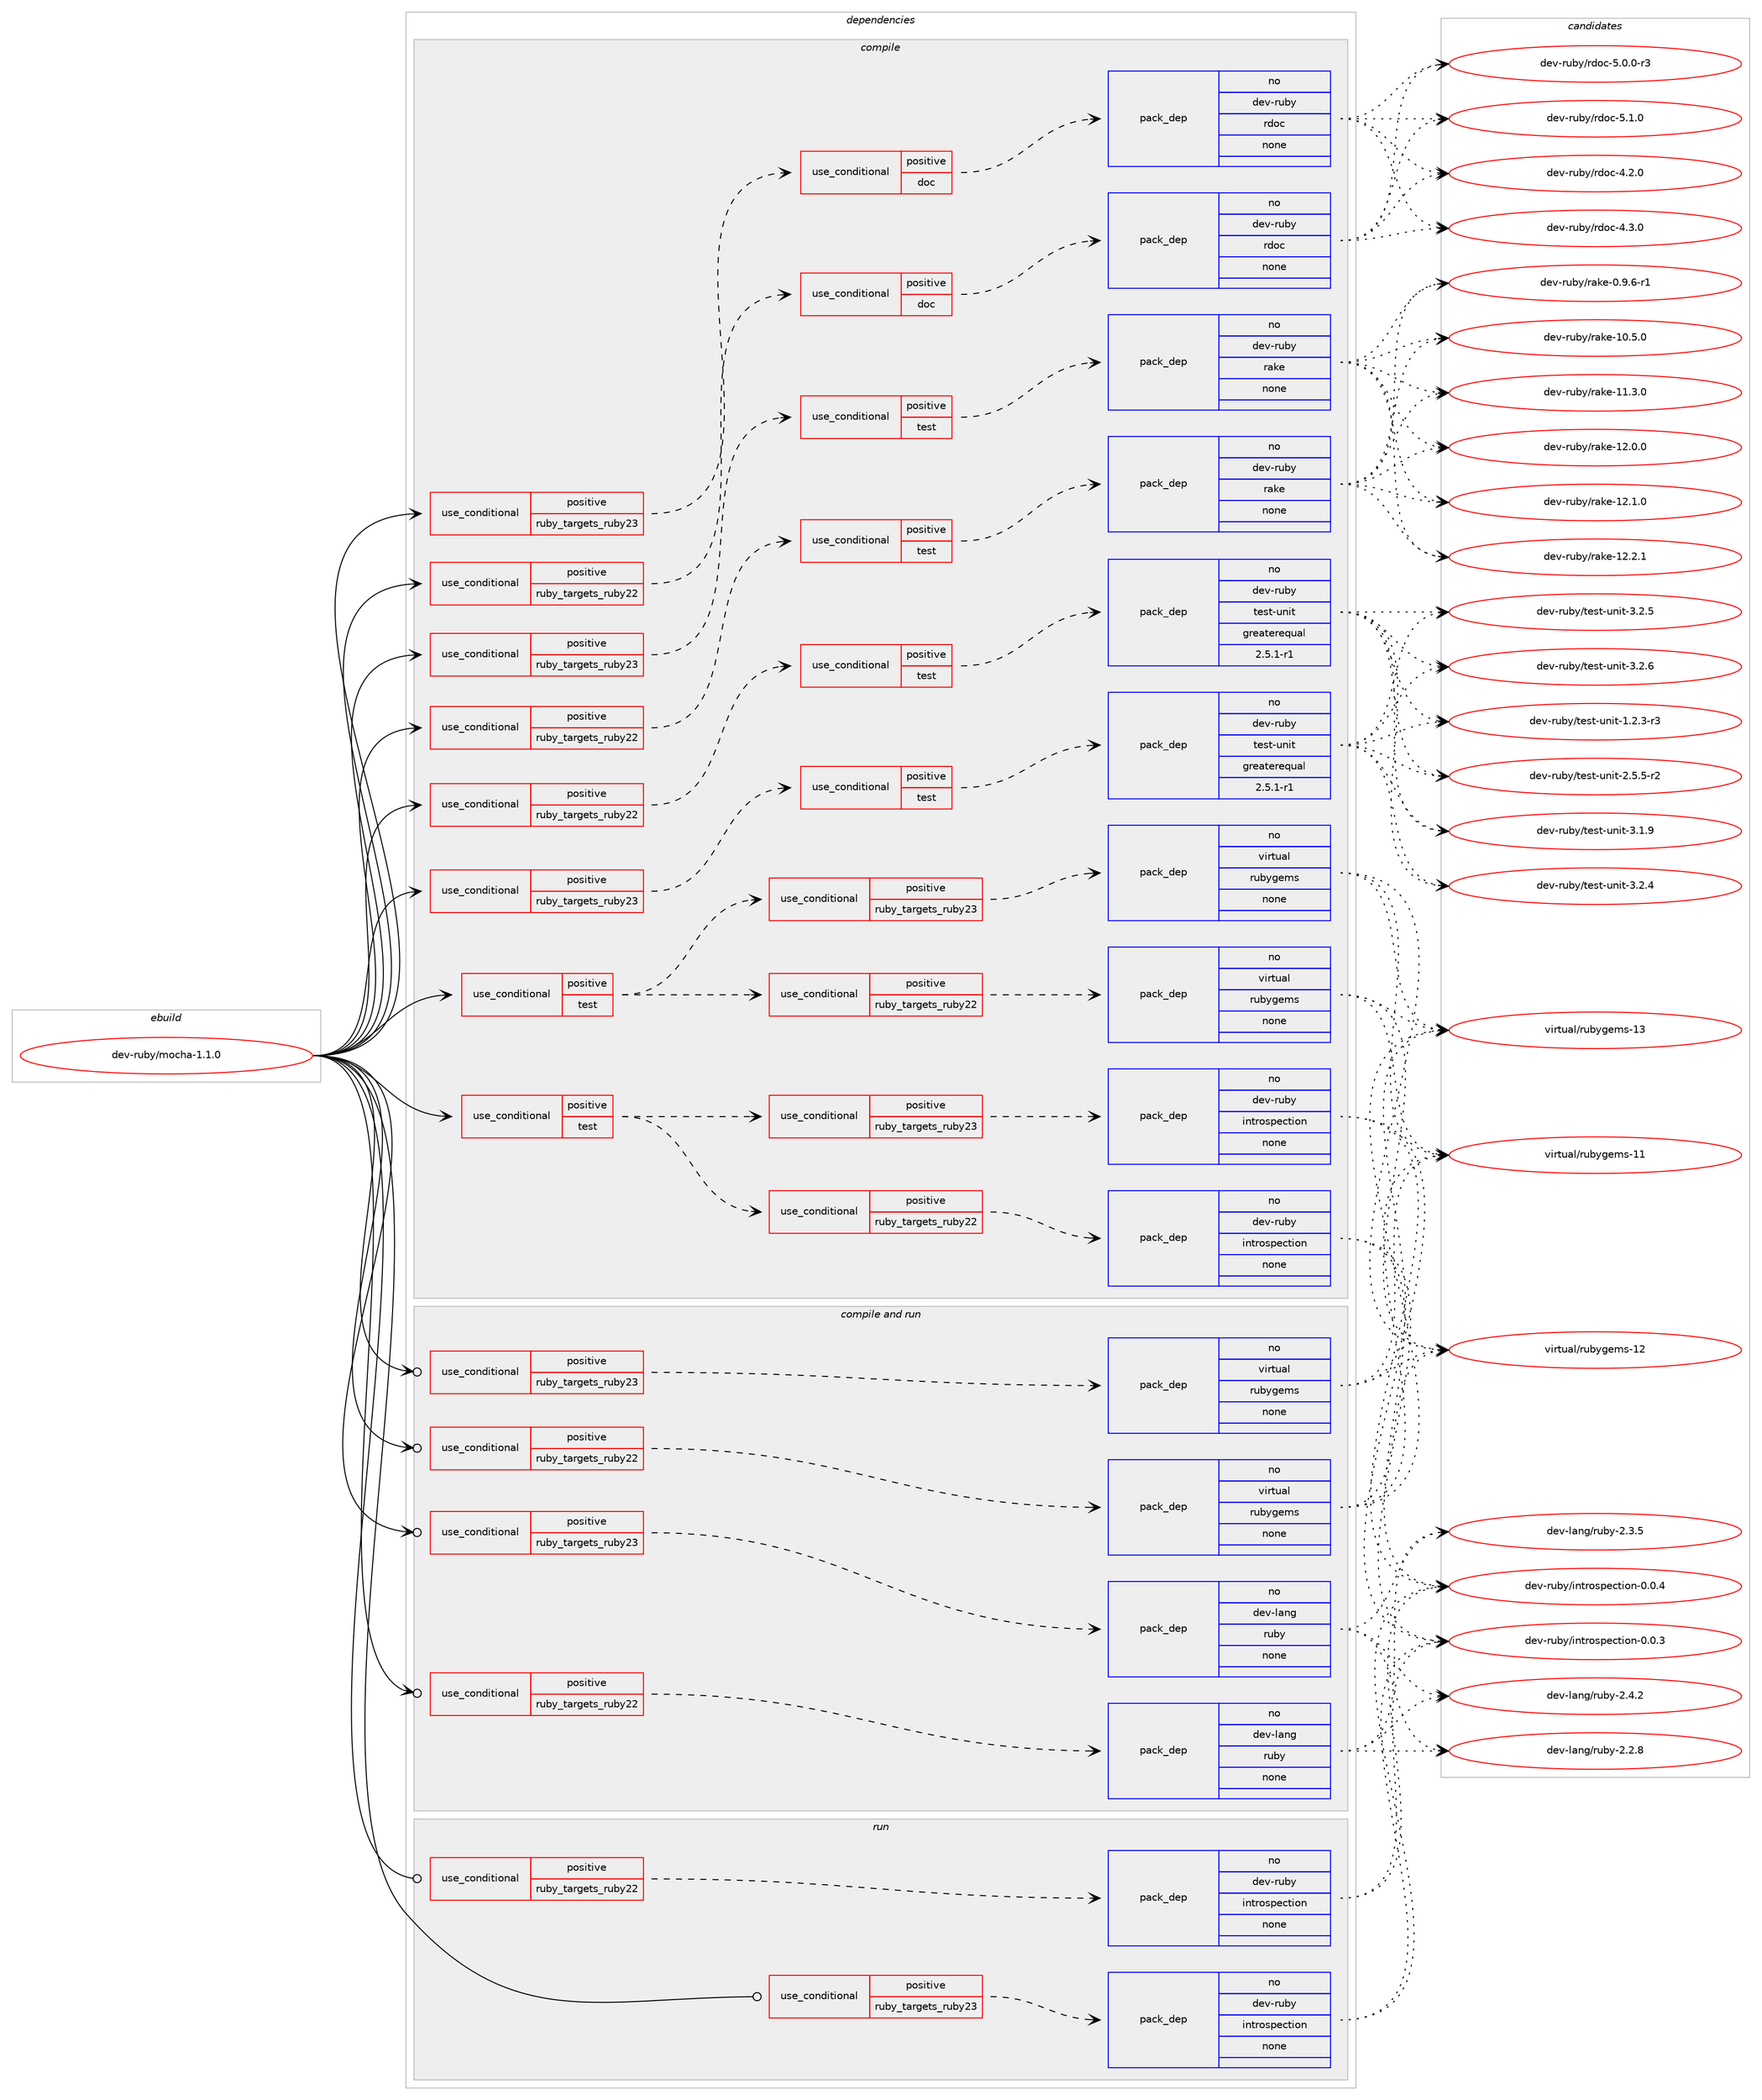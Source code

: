 digraph prolog {

# *************
# Graph options
# *************

newrank=true;
concentrate=true;
compound=true;
graph [rankdir=LR,fontname=Helvetica,fontsize=10,ranksep=1.5];#, ranksep=2.5, nodesep=0.2];
edge  [arrowhead=vee];
node  [fontname=Helvetica,fontsize=10];

# **********
# The ebuild
# **********

subgraph cluster_leftcol {
color=gray;
rank=same;
label=<<i>ebuild</i>>;
id [label="dev-ruby/mocha-1.1.0", color=red, width=4, href="../dev-ruby/mocha-1.1.0.svg"];
}

# ****************
# The dependencies
# ****************

subgraph cluster_midcol {
color=gray;
label=<<i>dependencies</i>>;
subgraph cluster_compile {
fillcolor="#eeeeee";
style=filled;
label=<<i>compile</i>>;
subgraph cond62272 {
dependency248704 [label=<<TABLE BORDER="0" CELLBORDER="1" CELLSPACING="0" CELLPADDING="4"><TR><TD ROWSPAN="3" CELLPADDING="10">use_conditional</TD></TR><TR><TD>positive</TD></TR><TR><TD>ruby_targets_ruby22</TD></TR></TABLE>>, shape=none, color=red];
subgraph cond62273 {
dependency248705 [label=<<TABLE BORDER="0" CELLBORDER="1" CELLSPACING="0" CELLPADDING="4"><TR><TD ROWSPAN="3" CELLPADDING="10">use_conditional</TD></TR><TR><TD>positive</TD></TR><TR><TD>doc</TD></TR></TABLE>>, shape=none, color=red];
subgraph pack182341 {
dependency248706 [label=<<TABLE BORDER="0" CELLBORDER="1" CELLSPACING="0" CELLPADDING="4" WIDTH="220"><TR><TD ROWSPAN="6" CELLPADDING="30">pack_dep</TD></TR><TR><TD WIDTH="110">no</TD></TR><TR><TD>dev-ruby</TD></TR><TR><TD>rdoc</TD></TR><TR><TD>none</TD></TR><TR><TD></TD></TR></TABLE>>, shape=none, color=blue];
}
dependency248705:e -> dependency248706:w [weight=20,style="dashed",arrowhead="vee"];
}
dependency248704:e -> dependency248705:w [weight=20,style="dashed",arrowhead="vee"];
}
id:e -> dependency248704:w [weight=20,style="solid",arrowhead="vee"];
subgraph cond62274 {
dependency248707 [label=<<TABLE BORDER="0" CELLBORDER="1" CELLSPACING="0" CELLPADDING="4"><TR><TD ROWSPAN="3" CELLPADDING="10">use_conditional</TD></TR><TR><TD>positive</TD></TR><TR><TD>ruby_targets_ruby22</TD></TR></TABLE>>, shape=none, color=red];
subgraph cond62275 {
dependency248708 [label=<<TABLE BORDER="0" CELLBORDER="1" CELLSPACING="0" CELLPADDING="4"><TR><TD ROWSPAN="3" CELLPADDING="10">use_conditional</TD></TR><TR><TD>positive</TD></TR><TR><TD>test</TD></TR></TABLE>>, shape=none, color=red];
subgraph pack182342 {
dependency248709 [label=<<TABLE BORDER="0" CELLBORDER="1" CELLSPACING="0" CELLPADDING="4" WIDTH="220"><TR><TD ROWSPAN="6" CELLPADDING="30">pack_dep</TD></TR><TR><TD WIDTH="110">no</TD></TR><TR><TD>dev-ruby</TD></TR><TR><TD>rake</TD></TR><TR><TD>none</TD></TR><TR><TD></TD></TR></TABLE>>, shape=none, color=blue];
}
dependency248708:e -> dependency248709:w [weight=20,style="dashed",arrowhead="vee"];
}
dependency248707:e -> dependency248708:w [weight=20,style="dashed",arrowhead="vee"];
}
id:e -> dependency248707:w [weight=20,style="solid",arrowhead="vee"];
subgraph cond62276 {
dependency248710 [label=<<TABLE BORDER="0" CELLBORDER="1" CELLSPACING="0" CELLPADDING="4"><TR><TD ROWSPAN="3" CELLPADDING="10">use_conditional</TD></TR><TR><TD>positive</TD></TR><TR><TD>ruby_targets_ruby22</TD></TR></TABLE>>, shape=none, color=red];
subgraph cond62277 {
dependency248711 [label=<<TABLE BORDER="0" CELLBORDER="1" CELLSPACING="0" CELLPADDING="4"><TR><TD ROWSPAN="3" CELLPADDING="10">use_conditional</TD></TR><TR><TD>positive</TD></TR><TR><TD>test</TD></TR></TABLE>>, shape=none, color=red];
subgraph pack182343 {
dependency248712 [label=<<TABLE BORDER="0" CELLBORDER="1" CELLSPACING="0" CELLPADDING="4" WIDTH="220"><TR><TD ROWSPAN="6" CELLPADDING="30">pack_dep</TD></TR><TR><TD WIDTH="110">no</TD></TR><TR><TD>dev-ruby</TD></TR><TR><TD>test-unit</TD></TR><TR><TD>greaterequal</TD></TR><TR><TD>2.5.1-r1</TD></TR></TABLE>>, shape=none, color=blue];
}
dependency248711:e -> dependency248712:w [weight=20,style="dashed",arrowhead="vee"];
}
dependency248710:e -> dependency248711:w [weight=20,style="dashed",arrowhead="vee"];
}
id:e -> dependency248710:w [weight=20,style="solid",arrowhead="vee"];
subgraph cond62278 {
dependency248713 [label=<<TABLE BORDER="0" CELLBORDER="1" CELLSPACING="0" CELLPADDING="4"><TR><TD ROWSPAN="3" CELLPADDING="10">use_conditional</TD></TR><TR><TD>positive</TD></TR><TR><TD>ruby_targets_ruby23</TD></TR></TABLE>>, shape=none, color=red];
subgraph cond62279 {
dependency248714 [label=<<TABLE BORDER="0" CELLBORDER="1" CELLSPACING="0" CELLPADDING="4"><TR><TD ROWSPAN="3" CELLPADDING="10">use_conditional</TD></TR><TR><TD>positive</TD></TR><TR><TD>doc</TD></TR></TABLE>>, shape=none, color=red];
subgraph pack182344 {
dependency248715 [label=<<TABLE BORDER="0" CELLBORDER="1" CELLSPACING="0" CELLPADDING="4" WIDTH="220"><TR><TD ROWSPAN="6" CELLPADDING="30">pack_dep</TD></TR><TR><TD WIDTH="110">no</TD></TR><TR><TD>dev-ruby</TD></TR><TR><TD>rdoc</TD></TR><TR><TD>none</TD></TR><TR><TD></TD></TR></TABLE>>, shape=none, color=blue];
}
dependency248714:e -> dependency248715:w [weight=20,style="dashed",arrowhead="vee"];
}
dependency248713:e -> dependency248714:w [weight=20,style="dashed",arrowhead="vee"];
}
id:e -> dependency248713:w [weight=20,style="solid",arrowhead="vee"];
subgraph cond62280 {
dependency248716 [label=<<TABLE BORDER="0" CELLBORDER="1" CELLSPACING="0" CELLPADDING="4"><TR><TD ROWSPAN="3" CELLPADDING="10">use_conditional</TD></TR><TR><TD>positive</TD></TR><TR><TD>ruby_targets_ruby23</TD></TR></TABLE>>, shape=none, color=red];
subgraph cond62281 {
dependency248717 [label=<<TABLE BORDER="0" CELLBORDER="1" CELLSPACING="0" CELLPADDING="4"><TR><TD ROWSPAN="3" CELLPADDING="10">use_conditional</TD></TR><TR><TD>positive</TD></TR><TR><TD>test</TD></TR></TABLE>>, shape=none, color=red];
subgraph pack182345 {
dependency248718 [label=<<TABLE BORDER="0" CELLBORDER="1" CELLSPACING="0" CELLPADDING="4" WIDTH="220"><TR><TD ROWSPAN="6" CELLPADDING="30">pack_dep</TD></TR><TR><TD WIDTH="110">no</TD></TR><TR><TD>dev-ruby</TD></TR><TR><TD>rake</TD></TR><TR><TD>none</TD></TR><TR><TD></TD></TR></TABLE>>, shape=none, color=blue];
}
dependency248717:e -> dependency248718:w [weight=20,style="dashed",arrowhead="vee"];
}
dependency248716:e -> dependency248717:w [weight=20,style="dashed",arrowhead="vee"];
}
id:e -> dependency248716:w [weight=20,style="solid",arrowhead="vee"];
subgraph cond62282 {
dependency248719 [label=<<TABLE BORDER="0" CELLBORDER="1" CELLSPACING="0" CELLPADDING="4"><TR><TD ROWSPAN="3" CELLPADDING="10">use_conditional</TD></TR><TR><TD>positive</TD></TR><TR><TD>ruby_targets_ruby23</TD></TR></TABLE>>, shape=none, color=red];
subgraph cond62283 {
dependency248720 [label=<<TABLE BORDER="0" CELLBORDER="1" CELLSPACING="0" CELLPADDING="4"><TR><TD ROWSPAN="3" CELLPADDING="10">use_conditional</TD></TR><TR><TD>positive</TD></TR><TR><TD>test</TD></TR></TABLE>>, shape=none, color=red];
subgraph pack182346 {
dependency248721 [label=<<TABLE BORDER="0" CELLBORDER="1" CELLSPACING="0" CELLPADDING="4" WIDTH="220"><TR><TD ROWSPAN="6" CELLPADDING="30">pack_dep</TD></TR><TR><TD WIDTH="110">no</TD></TR><TR><TD>dev-ruby</TD></TR><TR><TD>test-unit</TD></TR><TR><TD>greaterequal</TD></TR><TR><TD>2.5.1-r1</TD></TR></TABLE>>, shape=none, color=blue];
}
dependency248720:e -> dependency248721:w [weight=20,style="dashed",arrowhead="vee"];
}
dependency248719:e -> dependency248720:w [weight=20,style="dashed",arrowhead="vee"];
}
id:e -> dependency248719:w [weight=20,style="solid",arrowhead="vee"];
subgraph cond62284 {
dependency248722 [label=<<TABLE BORDER="0" CELLBORDER="1" CELLSPACING="0" CELLPADDING="4"><TR><TD ROWSPAN="3" CELLPADDING="10">use_conditional</TD></TR><TR><TD>positive</TD></TR><TR><TD>test</TD></TR></TABLE>>, shape=none, color=red];
subgraph cond62285 {
dependency248723 [label=<<TABLE BORDER="0" CELLBORDER="1" CELLSPACING="0" CELLPADDING="4"><TR><TD ROWSPAN="3" CELLPADDING="10">use_conditional</TD></TR><TR><TD>positive</TD></TR><TR><TD>ruby_targets_ruby22</TD></TR></TABLE>>, shape=none, color=red];
subgraph pack182347 {
dependency248724 [label=<<TABLE BORDER="0" CELLBORDER="1" CELLSPACING="0" CELLPADDING="4" WIDTH="220"><TR><TD ROWSPAN="6" CELLPADDING="30">pack_dep</TD></TR><TR><TD WIDTH="110">no</TD></TR><TR><TD>dev-ruby</TD></TR><TR><TD>introspection</TD></TR><TR><TD>none</TD></TR><TR><TD></TD></TR></TABLE>>, shape=none, color=blue];
}
dependency248723:e -> dependency248724:w [weight=20,style="dashed",arrowhead="vee"];
}
dependency248722:e -> dependency248723:w [weight=20,style="dashed",arrowhead="vee"];
subgraph cond62286 {
dependency248725 [label=<<TABLE BORDER="0" CELLBORDER="1" CELLSPACING="0" CELLPADDING="4"><TR><TD ROWSPAN="3" CELLPADDING="10">use_conditional</TD></TR><TR><TD>positive</TD></TR><TR><TD>ruby_targets_ruby23</TD></TR></TABLE>>, shape=none, color=red];
subgraph pack182348 {
dependency248726 [label=<<TABLE BORDER="0" CELLBORDER="1" CELLSPACING="0" CELLPADDING="4" WIDTH="220"><TR><TD ROWSPAN="6" CELLPADDING="30">pack_dep</TD></TR><TR><TD WIDTH="110">no</TD></TR><TR><TD>dev-ruby</TD></TR><TR><TD>introspection</TD></TR><TR><TD>none</TD></TR><TR><TD></TD></TR></TABLE>>, shape=none, color=blue];
}
dependency248725:e -> dependency248726:w [weight=20,style="dashed",arrowhead="vee"];
}
dependency248722:e -> dependency248725:w [weight=20,style="dashed",arrowhead="vee"];
}
id:e -> dependency248722:w [weight=20,style="solid",arrowhead="vee"];
subgraph cond62287 {
dependency248727 [label=<<TABLE BORDER="0" CELLBORDER="1" CELLSPACING="0" CELLPADDING="4"><TR><TD ROWSPAN="3" CELLPADDING="10">use_conditional</TD></TR><TR><TD>positive</TD></TR><TR><TD>test</TD></TR></TABLE>>, shape=none, color=red];
subgraph cond62288 {
dependency248728 [label=<<TABLE BORDER="0" CELLBORDER="1" CELLSPACING="0" CELLPADDING="4"><TR><TD ROWSPAN="3" CELLPADDING="10">use_conditional</TD></TR><TR><TD>positive</TD></TR><TR><TD>ruby_targets_ruby22</TD></TR></TABLE>>, shape=none, color=red];
subgraph pack182349 {
dependency248729 [label=<<TABLE BORDER="0" CELLBORDER="1" CELLSPACING="0" CELLPADDING="4" WIDTH="220"><TR><TD ROWSPAN="6" CELLPADDING="30">pack_dep</TD></TR><TR><TD WIDTH="110">no</TD></TR><TR><TD>virtual</TD></TR><TR><TD>rubygems</TD></TR><TR><TD>none</TD></TR><TR><TD></TD></TR></TABLE>>, shape=none, color=blue];
}
dependency248728:e -> dependency248729:w [weight=20,style="dashed",arrowhead="vee"];
}
dependency248727:e -> dependency248728:w [weight=20,style="dashed",arrowhead="vee"];
subgraph cond62289 {
dependency248730 [label=<<TABLE BORDER="0" CELLBORDER="1" CELLSPACING="0" CELLPADDING="4"><TR><TD ROWSPAN="3" CELLPADDING="10">use_conditional</TD></TR><TR><TD>positive</TD></TR><TR><TD>ruby_targets_ruby23</TD></TR></TABLE>>, shape=none, color=red];
subgraph pack182350 {
dependency248731 [label=<<TABLE BORDER="0" CELLBORDER="1" CELLSPACING="0" CELLPADDING="4" WIDTH="220"><TR><TD ROWSPAN="6" CELLPADDING="30">pack_dep</TD></TR><TR><TD WIDTH="110">no</TD></TR><TR><TD>virtual</TD></TR><TR><TD>rubygems</TD></TR><TR><TD>none</TD></TR><TR><TD></TD></TR></TABLE>>, shape=none, color=blue];
}
dependency248730:e -> dependency248731:w [weight=20,style="dashed",arrowhead="vee"];
}
dependency248727:e -> dependency248730:w [weight=20,style="dashed",arrowhead="vee"];
}
id:e -> dependency248727:w [weight=20,style="solid",arrowhead="vee"];
}
subgraph cluster_compileandrun {
fillcolor="#eeeeee";
style=filled;
label=<<i>compile and run</i>>;
subgraph cond62290 {
dependency248732 [label=<<TABLE BORDER="0" CELLBORDER="1" CELLSPACING="0" CELLPADDING="4"><TR><TD ROWSPAN="3" CELLPADDING="10">use_conditional</TD></TR><TR><TD>positive</TD></TR><TR><TD>ruby_targets_ruby22</TD></TR></TABLE>>, shape=none, color=red];
subgraph pack182351 {
dependency248733 [label=<<TABLE BORDER="0" CELLBORDER="1" CELLSPACING="0" CELLPADDING="4" WIDTH="220"><TR><TD ROWSPAN="6" CELLPADDING="30">pack_dep</TD></TR><TR><TD WIDTH="110">no</TD></TR><TR><TD>dev-lang</TD></TR><TR><TD>ruby</TD></TR><TR><TD>none</TD></TR><TR><TD></TD></TR></TABLE>>, shape=none, color=blue];
}
dependency248732:e -> dependency248733:w [weight=20,style="dashed",arrowhead="vee"];
}
id:e -> dependency248732:w [weight=20,style="solid",arrowhead="odotvee"];
subgraph cond62291 {
dependency248734 [label=<<TABLE BORDER="0" CELLBORDER="1" CELLSPACING="0" CELLPADDING="4"><TR><TD ROWSPAN="3" CELLPADDING="10">use_conditional</TD></TR><TR><TD>positive</TD></TR><TR><TD>ruby_targets_ruby22</TD></TR></TABLE>>, shape=none, color=red];
subgraph pack182352 {
dependency248735 [label=<<TABLE BORDER="0" CELLBORDER="1" CELLSPACING="0" CELLPADDING="4" WIDTH="220"><TR><TD ROWSPAN="6" CELLPADDING="30">pack_dep</TD></TR><TR><TD WIDTH="110">no</TD></TR><TR><TD>virtual</TD></TR><TR><TD>rubygems</TD></TR><TR><TD>none</TD></TR><TR><TD></TD></TR></TABLE>>, shape=none, color=blue];
}
dependency248734:e -> dependency248735:w [weight=20,style="dashed",arrowhead="vee"];
}
id:e -> dependency248734:w [weight=20,style="solid",arrowhead="odotvee"];
subgraph cond62292 {
dependency248736 [label=<<TABLE BORDER="0" CELLBORDER="1" CELLSPACING="0" CELLPADDING="4"><TR><TD ROWSPAN="3" CELLPADDING="10">use_conditional</TD></TR><TR><TD>positive</TD></TR><TR><TD>ruby_targets_ruby23</TD></TR></TABLE>>, shape=none, color=red];
subgraph pack182353 {
dependency248737 [label=<<TABLE BORDER="0" CELLBORDER="1" CELLSPACING="0" CELLPADDING="4" WIDTH="220"><TR><TD ROWSPAN="6" CELLPADDING="30">pack_dep</TD></TR><TR><TD WIDTH="110">no</TD></TR><TR><TD>dev-lang</TD></TR><TR><TD>ruby</TD></TR><TR><TD>none</TD></TR><TR><TD></TD></TR></TABLE>>, shape=none, color=blue];
}
dependency248736:e -> dependency248737:w [weight=20,style="dashed",arrowhead="vee"];
}
id:e -> dependency248736:w [weight=20,style="solid",arrowhead="odotvee"];
subgraph cond62293 {
dependency248738 [label=<<TABLE BORDER="0" CELLBORDER="1" CELLSPACING="0" CELLPADDING="4"><TR><TD ROWSPAN="3" CELLPADDING="10">use_conditional</TD></TR><TR><TD>positive</TD></TR><TR><TD>ruby_targets_ruby23</TD></TR></TABLE>>, shape=none, color=red];
subgraph pack182354 {
dependency248739 [label=<<TABLE BORDER="0" CELLBORDER="1" CELLSPACING="0" CELLPADDING="4" WIDTH="220"><TR><TD ROWSPAN="6" CELLPADDING="30">pack_dep</TD></TR><TR><TD WIDTH="110">no</TD></TR><TR><TD>virtual</TD></TR><TR><TD>rubygems</TD></TR><TR><TD>none</TD></TR><TR><TD></TD></TR></TABLE>>, shape=none, color=blue];
}
dependency248738:e -> dependency248739:w [weight=20,style="dashed",arrowhead="vee"];
}
id:e -> dependency248738:w [weight=20,style="solid",arrowhead="odotvee"];
}
subgraph cluster_run {
fillcolor="#eeeeee";
style=filled;
label=<<i>run</i>>;
subgraph cond62294 {
dependency248740 [label=<<TABLE BORDER="0" CELLBORDER="1" CELLSPACING="0" CELLPADDING="4"><TR><TD ROWSPAN="3" CELLPADDING="10">use_conditional</TD></TR><TR><TD>positive</TD></TR><TR><TD>ruby_targets_ruby22</TD></TR></TABLE>>, shape=none, color=red];
subgraph pack182355 {
dependency248741 [label=<<TABLE BORDER="0" CELLBORDER="1" CELLSPACING="0" CELLPADDING="4" WIDTH="220"><TR><TD ROWSPAN="6" CELLPADDING="30">pack_dep</TD></TR><TR><TD WIDTH="110">no</TD></TR><TR><TD>dev-ruby</TD></TR><TR><TD>introspection</TD></TR><TR><TD>none</TD></TR><TR><TD></TD></TR></TABLE>>, shape=none, color=blue];
}
dependency248740:e -> dependency248741:w [weight=20,style="dashed",arrowhead="vee"];
}
id:e -> dependency248740:w [weight=20,style="solid",arrowhead="odot"];
subgraph cond62295 {
dependency248742 [label=<<TABLE BORDER="0" CELLBORDER="1" CELLSPACING="0" CELLPADDING="4"><TR><TD ROWSPAN="3" CELLPADDING="10">use_conditional</TD></TR><TR><TD>positive</TD></TR><TR><TD>ruby_targets_ruby23</TD></TR></TABLE>>, shape=none, color=red];
subgraph pack182356 {
dependency248743 [label=<<TABLE BORDER="0" CELLBORDER="1" CELLSPACING="0" CELLPADDING="4" WIDTH="220"><TR><TD ROWSPAN="6" CELLPADDING="30">pack_dep</TD></TR><TR><TD WIDTH="110">no</TD></TR><TR><TD>dev-ruby</TD></TR><TR><TD>introspection</TD></TR><TR><TD>none</TD></TR><TR><TD></TD></TR></TABLE>>, shape=none, color=blue];
}
dependency248742:e -> dependency248743:w [weight=20,style="dashed",arrowhead="vee"];
}
id:e -> dependency248742:w [weight=20,style="solid",arrowhead="odot"];
}
}

# **************
# The candidates
# **************

subgraph cluster_choices {
rank=same;
color=gray;
label=<<i>candidates</i>>;

subgraph choice182341 {
color=black;
nodesep=1;
choice10010111845114117981214711410011199455246504648 [label="dev-ruby/rdoc-4.2.0", color=red, width=4,href="../dev-ruby/rdoc-4.2.0.svg"];
choice10010111845114117981214711410011199455246514648 [label="dev-ruby/rdoc-4.3.0", color=red, width=4,href="../dev-ruby/rdoc-4.3.0.svg"];
choice100101118451141179812147114100111994553464846484511451 [label="dev-ruby/rdoc-5.0.0-r3", color=red, width=4,href="../dev-ruby/rdoc-5.0.0-r3.svg"];
choice10010111845114117981214711410011199455346494648 [label="dev-ruby/rdoc-5.1.0", color=red, width=4,href="../dev-ruby/rdoc-5.1.0.svg"];
dependency248706:e -> choice10010111845114117981214711410011199455246504648:w [style=dotted,weight="100"];
dependency248706:e -> choice10010111845114117981214711410011199455246514648:w [style=dotted,weight="100"];
dependency248706:e -> choice100101118451141179812147114100111994553464846484511451:w [style=dotted,weight="100"];
dependency248706:e -> choice10010111845114117981214711410011199455346494648:w [style=dotted,weight="100"];
}
subgraph choice182342 {
color=black;
nodesep=1;
choice100101118451141179812147114971071014548465746544511449 [label="dev-ruby/rake-0.9.6-r1", color=red, width=4,href="../dev-ruby/rake-0.9.6-r1.svg"];
choice1001011184511411798121471149710710145494846534648 [label="dev-ruby/rake-10.5.0", color=red, width=4,href="../dev-ruby/rake-10.5.0.svg"];
choice1001011184511411798121471149710710145494946514648 [label="dev-ruby/rake-11.3.0", color=red, width=4,href="../dev-ruby/rake-11.3.0.svg"];
choice1001011184511411798121471149710710145495046484648 [label="dev-ruby/rake-12.0.0", color=red, width=4,href="../dev-ruby/rake-12.0.0.svg"];
choice1001011184511411798121471149710710145495046494648 [label="dev-ruby/rake-12.1.0", color=red, width=4,href="../dev-ruby/rake-12.1.0.svg"];
choice1001011184511411798121471149710710145495046504649 [label="dev-ruby/rake-12.2.1", color=red, width=4,href="../dev-ruby/rake-12.2.1.svg"];
dependency248709:e -> choice100101118451141179812147114971071014548465746544511449:w [style=dotted,weight="100"];
dependency248709:e -> choice1001011184511411798121471149710710145494846534648:w [style=dotted,weight="100"];
dependency248709:e -> choice1001011184511411798121471149710710145494946514648:w [style=dotted,weight="100"];
dependency248709:e -> choice1001011184511411798121471149710710145495046484648:w [style=dotted,weight="100"];
dependency248709:e -> choice1001011184511411798121471149710710145495046494648:w [style=dotted,weight="100"];
dependency248709:e -> choice1001011184511411798121471149710710145495046504649:w [style=dotted,weight="100"];
}
subgraph choice182343 {
color=black;
nodesep=1;
choice100101118451141179812147116101115116451171101051164549465046514511451 [label="dev-ruby/test-unit-1.2.3-r3", color=red, width=4,href="../dev-ruby/test-unit-1.2.3-r3.svg"];
choice100101118451141179812147116101115116451171101051164550465346534511450 [label="dev-ruby/test-unit-2.5.5-r2", color=red, width=4,href="../dev-ruby/test-unit-2.5.5-r2.svg"];
choice10010111845114117981214711610111511645117110105116455146494657 [label="dev-ruby/test-unit-3.1.9", color=red, width=4,href="../dev-ruby/test-unit-3.1.9.svg"];
choice10010111845114117981214711610111511645117110105116455146504652 [label="dev-ruby/test-unit-3.2.4", color=red, width=4,href="../dev-ruby/test-unit-3.2.4.svg"];
choice10010111845114117981214711610111511645117110105116455146504653 [label="dev-ruby/test-unit-3.2.5", color=red, width=4,href="../dev-ruby/test-unit-3.2.5.svg"];
choice10010111845114117981214711610111511645117110105116455146504654 [label="dev-ruby/test-unit-3.2.6", color=red, width=4,href="../dev-ruby/test-unit-3.2.6.svg"];
dependency248712:e -> choice100101118451141179812147116101115116451171101051164549465046514511451:w [style=dotted,weight="100"];
dependency248712:e -> choice100101118451141179812147116101115116451171101051164550465346534511450:w [style=dotted,weight="100"];
dependency248712:e -> choice10010111845114117981214711610111511645117110105116455146494657:w [style=dotted,weight="100"];
dependency248712:e -> choice10010111845114117981214711610111511645117110105116455146504652:w [style=dotted,weight="100"];
dependency248712:e -> choice10010111845114117981214711610111511645117110105116455146504653:w [style=dotted,weight="100"];
dependency248712:e -> choice10010111845114117981214711610111511645117110105116455146504654:w [style=dotted,weight="100"];
}
subgraph choice182344 {
color=black;
nodesep=1;
choice10010111845114117981214711410011199455246504648 [label="dev-ruby/rdoc-4.2.0", color=red, width=4,href="../dev-ruby/rdoc-4.2.0.svg"];
choice10010111845114117981214711410011199455246514648 [label="dev-ruby/rdoc-4.3.0", color=red, width=4,href="../dev-ruby/rdoc-4.3.0.svg"];
choice100101118451141179812147114100111994553464846484511451 [label="dev-ruby/rdoc-5.0.0-r3", color=red, width=4,href="../dev-ruby/rdoc-5.0.0-r3.svg"];
choice10010111845114117981214711410011199455346494648 [label="dev-ruby/rdoc-5.1.0", color=red, width=4,href="../dev-ruby/rdoc-5.1.0.svg"];
dependency248715:e -> choice10010111845114117981214711410011199455246504648:w [style=dotted,weight="100"];
dependency248715:e -> choice10010111845114117981214711410011199455246514648:w [style=dotted,weight="100"];
dependency248715:e -> choice100101118451141179812147114100111994553464846484511451:w [style=dotted,weight="100"];
dependency248715:e -> choice10010111845114117981214711410011199455346494648:w [style=dotted,weight="100"];
}
subgraph choice182345 {
color=black;
nodesep=1;
choice100101118451141179812147114971071014548465746544511449 [label="dev-ruby/rake-0.9.6-r1", color=red, width=4,href="../dev-ruby/rake-0.9.6-r1.svg"];
choice1001011184511411798121471149710710145494846534648 [label="dev-ruby/rake-10.5.0", color=red, width=4,href="../dev-ruby/rake-10.5.0.svg"];
choice1001011184511411798121471149710710145494946514648 [label="dev-ruby/rake-11.3.0", color=red, width=4,href="../dev-ruby/rake-11.3.0.svg"];
choice1001011184511411798121471149710710145495046484648 [label="dev-ruby/rake-12.0.0", color=red, width=4,href="../dev-ruby/rake-12.0.0.svg"];
choice1001011184511411798121471149710710145495046494648 [label="dev-ruby/rake-12.1.0", color=red, width=4,href="../dev-ruby/rake-12.1.0.svg"];
choice1001011184511411798121471149710710145495046504649 [label="dev-ruby/rake-12.2.1", color=red, width=4,href="../dev-ruby/rake-12.2.1.svg"];
dependency248718:e -> choice100101118451141179812147114971071014548465746544511449:w [style=dotted,weight="100"];
dependency248718:e -> choice1001011184511411798121471149710710145494846534648:w [style=dotted,weight="100"];
dependency248718:e -> choice1001011184511411798121471149710710145494946514648:w [style=dotted,weight="100"];
dependency248718:e -> choice1001011184511411798121471149710710145495046484648:w [style=dotted,weight="100"];
dependency248718:e -> choice1001011184511411798121471149710710145495046494648:w [style=dotted,weight="100"];
dependency248718:e -> choice1001011184511411798121471149710710145495046504649:w [style=dotted,weight="100"];
}
subgraph choice182346 {
color=black;
nodesep=1;
choice100101118451141179812147116101115116451171101051164549465046514511451 [label="dev-ruby/test-unit-1.2.3-r3", color=red, width=4,href="../dev-ruby/test-unit-1.2.3-r3.svg"];
choice100101118451141179812147116101115116451171101051164550465346534511450 [label="dev-ruby/test-unit-2.5.5-r2", color=red, width=4,href="../dev-ruby/test-unit-2.5.5-r2.svg"];
choice10010111845114117981214711610111511645117110105116455146494657 [label="dev-ruby/test-unit-3.1.9", color=red, width=4,href="../dev-ruby/test-unit-3.1.9.svg"];
choice10010111845114117981214711610111511645117110105116455146504652 [label="dev-ruby/test-unit-3.2.4", color=red, width=4,href="../dev-ruby/test-unit-3.2.4.svg"];
choice10010111845114117981214711610111511645117110105116455146504653 [label="dev-ruby/test-unit-3.2.5", color=red, width=4,href="../dev-ruby/test-unit-3.2.5.svg"];
choice10010111845114117981214711610111511645117110105116455146504654 [label="dev-ruby/test-unit-3.2.6", color=red, width=4,href="../dev-ruby/test-unit-3.2.6.svg"];
dependency248721:e -> choice100101118451141179812147116101115116451171101051164549465046514511451:w [style=dotted,weight="100"];
dependency248721:e -> choice100101118451141179812147116101115116451171101051164550465346534511450:w [style=dotted,weight="100"];
dependency248721:e -> choice10010111845114117981214711610111511645117110105116455146494657:w [style=dotted,weight="100"];
dependency248721:e -> choice10010111845114117981214711610111511645117110105116455146504652:w [style=dotted,weight="100"];
dependency248721:e -> choice10010111845114117981214711610111511645117110105116455146504653:w [style=dotted,weight="100"];
dependency248721:e -> choice10010111845114117981214711610111511645117110105116455146504654:w [style=dotted,weight="100"];
}
subgraph choice182347 {
color=black;
nodesep=1;
choice10010111845114117981214710511011611411111511210199116105111110454846484651 [label="dev-ruby/introspection-0.0.3", color=red, width=4,href="../dev-ruby/introspection-0.0.3.svg"];
choice10010111845114117981214710511011611411111511210199116105111110454846484652 [label="dev-ruby/introspection-0.0.4", color=red, width=4,href="../dev-ruby/introspection-0.0.4.svg"];
dependency248724:e -> choice10010111845114117981214710511011611411111511210199116105111110454846484651:w [style=dotted,weight="100"];
dependency248724:e -> choice10010111845114117981214710511011611411111511210199116105111110454846484652:w [style=dotted,weight="100"];
}
subgraph choice182348 {
color=black;
nodesep=1;
choice10010111845114117981214710511011611411111511210199116105111110454846484651 [label="dev-ruby/introspection-0.0.3", color=red, width=4,href="../dev-ruby/introspection-0.0.3.svg"];
choice10010111845114117981214710511011611411111511210199116105111110454846484652 [label="dev-ruby/introspection-0.0.4", color=red, width=4,href="../dev-ruby/introspection-0.0.4.svg"];
dependency248726:e -> choice10010111845114117981214710511011611411111511210199116105111110454846484651:w [style=dotted,weight="100"];
dependency248726:e -> choice10010111845114117981214710511011611411111511210199116105111110454846484652:w [style=dotted,weight="100"];
}
subgraph choice182349 {
color=black;
nodesep=1;
choice118105114116117971084711411798121103101109115454949 [label="virtual/rubygems-11", color=red, width=4,href="../virtual/rubygems-11.svg"];
choice118105114116117971084711411798121103101109115454950 [label="virtual/rubygems-12", color=red, width=4,href="../virtual/rubygems-12.svg"];
choice118105114116117971084711411798121103101109115454951 [label="virtual/rubygems-13", color=red, width=4,href="../virtual/rubygems-13.svg"];
dependency248729:e -> choice118105114116117971084711411798121103101109115454949:w [style=dotted,weight="100"];
dependency248729:e -> choice118105114116117971084711411798121103101109115454950:w [style=dotted,weight="100"];
dependency248729:e -> choice118105114116117971084711411798121103101109115454951:w [style=dotted,weight="100"];
}
subgraph choice182350 {
color=black;
nodesep=1;
choice118105114116117971084711411798121103101109115454949 [label="virtual/rubygems-11", color=red, width=4,href="../virtual/rubygems-11.svg"];
choice118105114116117971084711411798121103101109115454950 [label="virtual/rubygems-12", color=red, width=4,href="../virtual/rubygems-12.svg"];
choice118105114116117971084711411798121103101109115454951 [label="virtual/rubygems-13", color=red, width=4,href="../virtual/rubygems-13.svg"];
dependency248731:e -> choice118105114116117971084711411798121103101109115454949:w [style=dotted,weight="100"];
dependency248731:e -> choice118105114116117971084711411798121103101109115454950:w [style=dotted,weight="100"];
dependency248731:e -> choice118105114116117971084711411798121103101109115454951:w [style=dotted,weight="100"];
}
subgraph choice182351 {
color=black;
nodesep=1;
choice10010111845108971101034711411798121455046504656 [label="dev-lang/ruby-2.2.8", color=red, width=4,href="../dev-lang/ruby-2.2.8.svg"];
choice10010111845108971101034711411798121455046514653 [label="dev-lang/ruby-2.3.5", color=red, width=4,href="../dev-lang/ruby-2.3.5.svg"];
choice10010111845108971101034711411798121455046524650 [label="dev-lang/ruby-2.4.2", color=red, width=4,href="../dev-lang/ruby-2.4.2.svg"];
dependency248733:e -> choice10010111845108971101034711411798121455046504656:w [style=dotted,weight="100"];
dependency248733:e -> choice10010111845108971101034711411798121455046514653:w [style=dotted,weight="100"];
dependency248733:e -> choice10010111845108971101034711411798121455046524650:w [style=dotted,weight="100"];
}
subgraph choice182352 {
color=black;
nodesep=1;
choice118105114116117971084711411798121103101109115454949 [label="virtual/rubygems-11", color=red, width=4,href="../virtual/rubygems-11.svg"];
choice118105114116117971084711411798121103101109115454950 [label="virtual/rubygems-12", color=red, width=4,href="../virtual/rubygems-12.svg"];
choice118105114116117971084711411798121103101109115454951 [label="virtual/rubygems-13", color=red, width=4,href="../virtual/rubygems-13.svg"];
dependency248735:e -> choice118105114116117971084711411798121103101109115454949:w [style=dotted,weight="100"];
dependency248735:e -> choice118105114116117971084711411798121103101109115454950:w [style=dotted,weight="100"];
dependency248735:e -> choice118105114116117971084711411798121103101109115454951:w [style=dotted,weight="100"];
}
subgraph choice182353 {
color=black;
nodesep=1;
choice10010111845108971101034711411798121455046504656 [label="dev-lang/ruby-2.2.8", color=red, width=4,href="../dev-lang/ruby-2.2.8.svg"];
choice10010111845108971101034711411798121455046514653 [label="dev-lang/ruby-2.3.5", color=red, width=4,href="../dev-lang/ruby-2.3.5.svg"];
choice10010111845108971101034711411798121455046524650 [label="dev-lang/ruby-2.4.2", color=red, width=4,href="../dev-lang/ruby-2.4.2.svg"];
dependency248737:e -> choice10010111845108971101034711411798121455046504656:w [style=dotted,weight="100"];
dependency248737:e -> choice10010111845108971101034711411798121455046514653:w [style=dotted,weight="100"];
dependency248737:e -> choice10010111845108971101034711411798121455046524650:w [style=dotted,weight="100"];
}
subgraph choice182354 {
color=black;
nodesep=1;
choice118105114116117971084711411798121103101109115454949 [label="virtual/rubygems-11", color=red, width=4,href="../virtual/rubygems-11.svg"];
choice118105114116117971084711411798121103101109115454950 [label="virtual/rubygems-12", color=red, width=4,href="../virtual/rubygems-12.svg"];
choice118105114116117971084711411798121103101109115454951 [label="virtual/rubygems-13", color=red, width=4,href="../virtual/rubygems-13.svg"];
dependency248739:e -> choice118105114116117971084711411798121103101109115454949:w [style=dotted,weight="100"];
dependency248739:e -> choice118105114116117971084711411798121103101109115454950:w [style=dotted,weight="100"];
dependency248739:e -> choice118105114116117971084711411798121103101109115454951:w [style=dotted,weight="100"];
}
subgraph choice182355 {
color=black;
nodesep=1;
choice10010111845114117981214710511011611411111511210199116105111110454846484651 [label="dev-ruby/introspection-0.0.3", color=red, width=4,href="../dev-ruby/introspection-0.0.3.svg"];
choice10010111845114117981214710511011611411111511210199116105111110454846484652 [label="dev-ruby/introspection-0.0.4", color=red, width=4,href="../dev-ruby/introspection-0.0.4.svg"];
dependency248741:e -> choice10010111845114117981214710511011611411111511210199116105111110454846484651:w [style=dotted,weight="100"];
dependency248741:e -> choice10010111845114117981214710511011611411111511210199116105111110454846484652:w [style=dotted,weight="100"];
}
subgraph choice182356 {
color=black;
nodesep=1;
choice10010111845114117981214710511011611411111511210199116105111110454846484651 [label="dev-ruby/introspection-0.0.3", color=red, width=4,href="../dev-ruby/introspection-0.0.3.svg"];
choice10010111845114117981214710511011611411111511210199116105111110454846484652 [label="dev-ruby/introspection-0.0.4", color=red, width=4,href="../dev-ruby/introspection-0.0.4.svg"];
dependency248743:e -> choice10010111845114117981214710511011611411111511210199116105111110454846484651:w [style=dotted,weight="100"];
dependency248743:e -> choice10010111845114117981214710511011611411111511210199116105111110454846484652:w [style=dotted,weight="100"];
}
}

}
